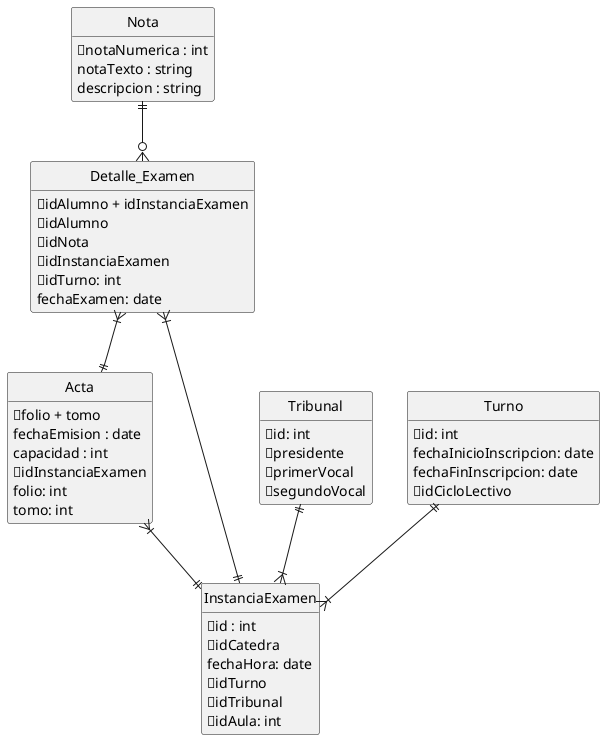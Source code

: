 @startuml sistema
'---Ocultar icono distintivo de la entidad y metodos
hide circle
hide methods
!define primaryKey(x) 🔑x
!define foreignKey(x) 🔗x
!define pkfk(x) 🔑🔗x

'---Definición de entidades ---
entity Nota {
    primaryKey(notaNumerica : int)
    notaTexto : string
    descripcion : string

}


entity Acta {
    primaryKey(folio + tomo)
    fechaEmision : date 
    capacidad : int 
    foreignKey(idInstanciaExamen)
    folio: int
    tomo: int
}

entity Tribunal {
    primaryKey(id: int)
    foreignKey(presidente)
    foreignKey(primerVocal)
    foreignKey(segundoVocal)

}


entity InstanciaExamen {
    primaryKey(id : int) 
    '-- relacion con catedra --'
    foreignKey(idCatedra)
    fechaHora: date
    foreignKey(idTurno)
    foreignKey(idTribunal)
    foreignKey(idAula: int) 
}

'incripto examen - detalle de examen
entity Detalle_Examen{
    primaryKey(idAlumno + idInstanciaExamen)
    '-- relación con alumno --'
    foreignKey(idAlumno)
    foreignKey(idNota)
    foreignKey(idInstanciaExamen)
    foreignKey(idTurno: int)
    fechaExamen: date
}

entity Turno{
    primaryKey(id: int)
    fechaInicioInscripcion: date
    fechaFinInscripcion: date
    foreignKey(idCicloLectivo) 
}


'----Relaciones-----
'Cero o uno    |o--
'Uno y solo uno    --
'Cero o muchos    o{--
'Uno o muchos    }|--


'---Relacion entre entidades ---

Nota ||--o{ Detalle_Examen
Detalle_Examen }|--|| InstanciaExamen
Detalle_Examen }|--|| Acta
 


Tribunal ||--|{ InstanciaExamen
Turno ||--|{ InstanciaExamen
Acta }|--||InstanciaExamen 

@enduml
